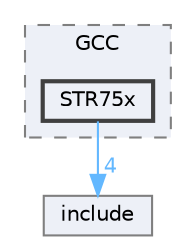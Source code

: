 digraph "D:/Projects/Raspberrypi_pico/pico_freertos_final/freertos_pico2/pico_freertos/FreeRTOS-Kernel/portable/GCC/STR75x"
{
 // LATEX_PDF_SIZE
  bgcolor="transparent";
  edge [fontname=Helvetica,fontsize=10,labelfontname=Helvetica,labelfontsize=10];
  node [fontname=Helvetica,fontsize=10,shape=box,height=0.2,width=0.4];
  compound=true
  subgraph clusterdir_d47f747b1f9f69e8b995df24b56b1471 {
    graph [ bgcolor="#edf0f7", pencolor="grey50", label="GCC", fontname=Helvetica,fontsize=10 style="filled,dashed", URL="dir_d47f747b1f9f69e8b995df24b56b1471.html",tooltip=""]
  dir_0d819f4f923406135905d08158a46e5e [label="STR75x", fillcolor="#edf0f7", color="grey25", style="filled,bold", URL="dir_0d819f4f923406135905d08158a46e5e.html",tooltip=""];
  }
  dir_c69ece34c3f150cb2c6f1098178b172a [label="include", fillcolor="#edf0f7", color="grey50", style="filled", URL="dir_c69ece34c3f150cb2c6f1098178b172a.html",tooltip=""];
  dir_0d819f4f923406135905d08158a46e5e->dir_c69ece34c3f150cb2c6f1098178b172a [headlabel="4", labeldistance=1.5 headhref="dir_000237_000125.html" href="dir_000237_000125.html" color="steelblue1" fontcolor="steelblue1"];
}

